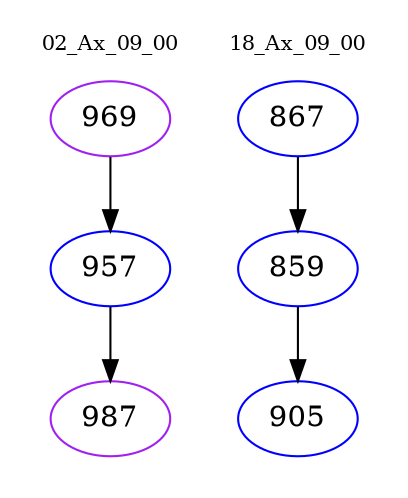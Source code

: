 digraph{
subgraph cluster_0 {
color = white
label = "02_Ax_09_00";
fontsize=10;
T0_969 [label="969", color="purple"]
T0_969 -> T0_957 [color="black"]
T0_957 [label="957", color="blue"]
T0_957 -> T0_987 [color="black"]
T0_987 [label="987", color="purple"]
}
subgraph cluster_1 {
color = white
label = "18_Ax_09_00";
fontsize=10;
T1_867 [label="867", color="blue"]
T1_867 -> T1_859 [color="black"]
T1_859 [label="859", color="blue"]
T1_859 -> T1_905 [color="black"]
T1_905 [label="905", color="blue"]
}
}
